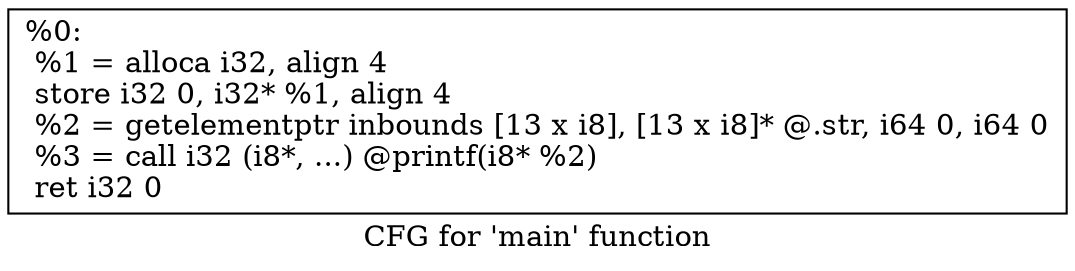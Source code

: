 digraph "CFG for 'main' function" {
	label="CFG for 'main' function";

	Node0x162ab40 [shape=record,label="{%0:\l  %1 = alloca i32, align 4\l  store i32 0, i32* %1, align 4\l  %2 = getelementptr inbounds [13 x i8], [13 x i8]* @.str, i64 0, i64 0\l  %3 = call i32 (i8*, ...) @printf(i8* %2)\l  ret i32 0\l}"];
}
